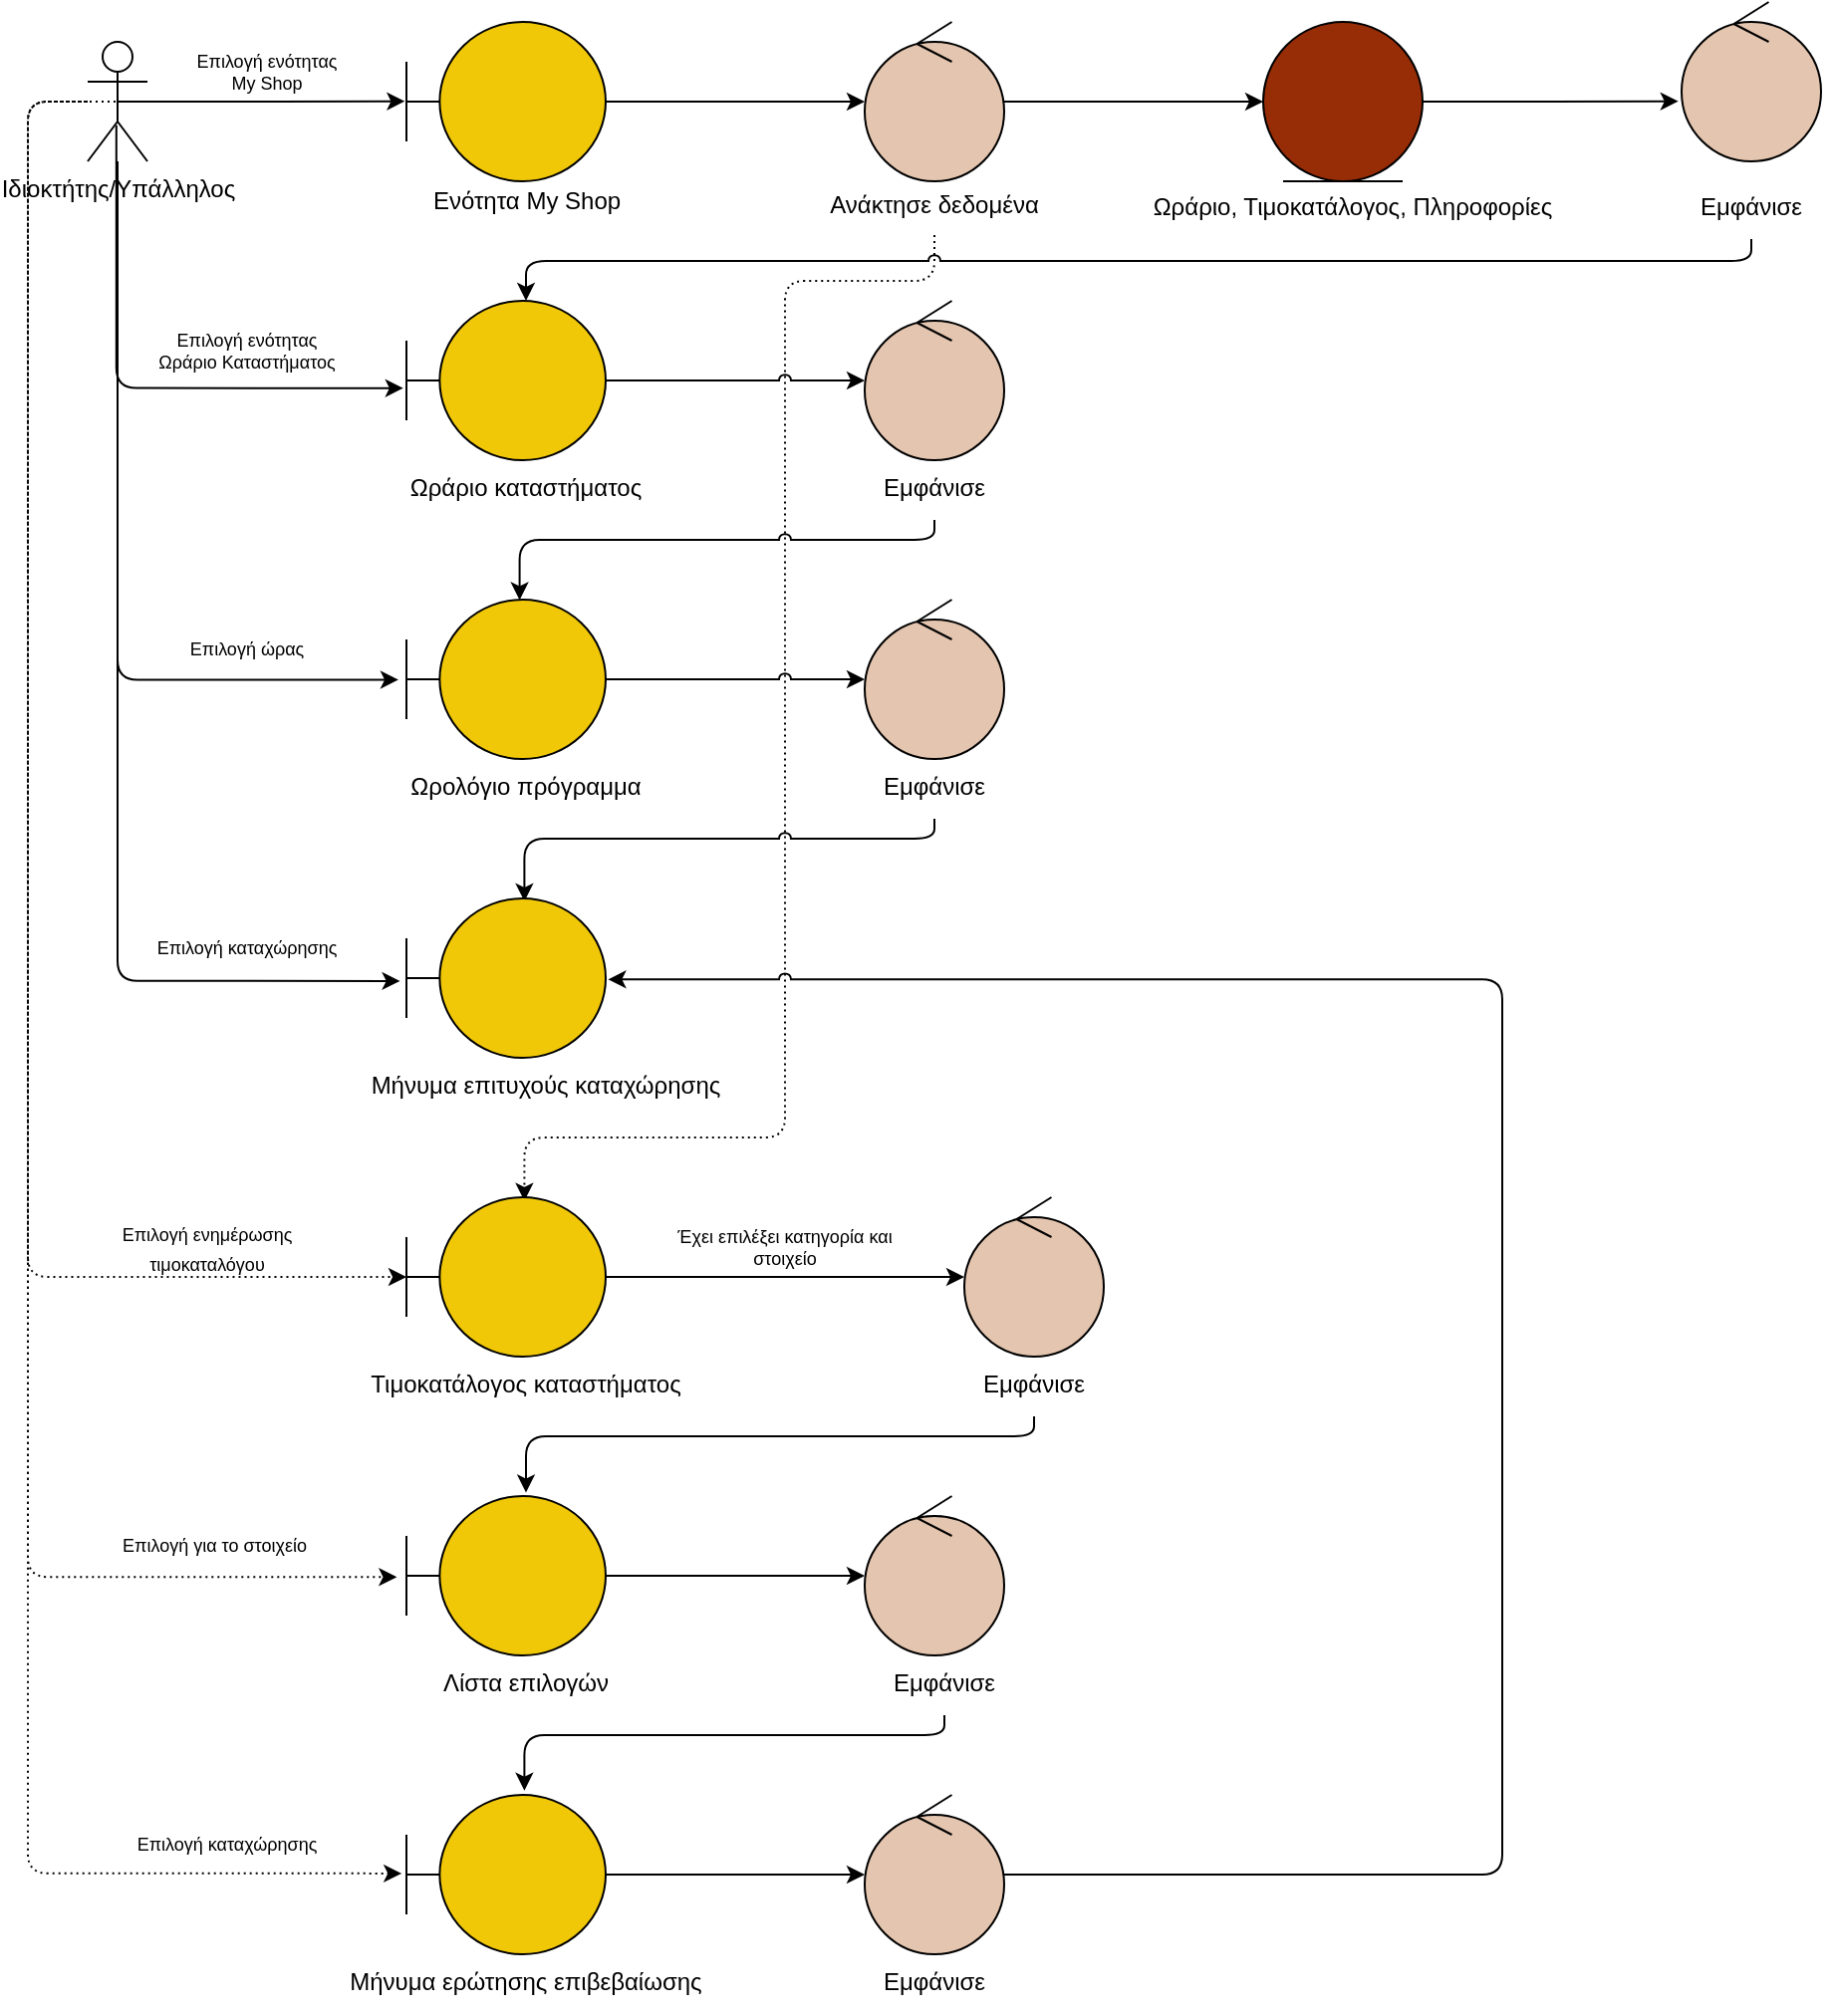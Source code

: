 <mxfile version="17.4.2" type="device"><diagram name="Page-1" id="e7e014a7-5840-1c2e-5031-d8a46d1fe8dd"><mxGraphModel dx="1543" dy="1131" grid="1" gridSize="10" guides="1" tooltips="1" connect="1" arrows="1" fold="1" page="1" pageScale="1" pageWidth="827" pageHeight="1169" background="none" math="0" shadow="0"><root><mxCell id="0"/><mxCell id="1" parent="0"/><mxCell id="8GbD_PVEAuca7hrj71ck-58" style="edgeStyle=orthogonalEdgeStyle;rounded=0;orthogonalLoop=1;jettySize=auto;html=1;" parent="1" source="8GbD_PVEAuca7hrj71ck-42" target="8GbD_PVEAuca7hrj71ck-48" edge="1"><mxGeometry relative="1" as="geometry"/></mxCell><mxCell id="8GbD_PVEAuca7hrj71ck-42" value="" style="shape=umlBoundary;whiteSpace=wrap;html=1;fontColor=#F0C808;fillColor=#F0C808;" parent="1" vertex="1"><mxGeometry x="210" y="30" width="100" height="80" as="geometry"/></mxCell><mxCell id="8GbD_PVEAuca7hrj71ck-57" style="edgeStyle=orthogonalEdgeStyle;rounded=0;orthogonalLoop=1;jettySize=auto;html=1;entryX=-0.008;entryY=0.498;entryDx=0;entryDy=0;entryPerimeter=0;exitX=0.5;exitY=0.5;exitDx=0;exitDy=0;exitPerimeter=0;" parent="1" source="8GbD_PVEAuca7hrj71ck-47" target="8GbD_PVEAuca7hrj71ck-42" edge="1"><mxGeometry relative="1" as="geometry"/></mxCell><mxCell id="8GbD_PVEAuca7hrj71ck-62" style="edgeStyle=orthogonalEdgeStyle;rounded=1;orthogonalLoop=1;jettySize=auto;html=1;entryX=-0.016;entryY=0.548;entryDx=0;entryDy=0;entryPerimeter=0;fontSize=9;exitX=0.48;exitY=0.697;exitDx=0;exitDy=0;exitPerimeter=0;" parent="1" source="8GbD_PVEAuca7hrj71ck-47" target="8GbD_PVEAuca7hrj71ck-51" edge="1"><mxGeometry relative="1" as="geometry"><Array as="points"><mxPoint x="64" y="214"/></Array></mxGeometry></mxCell><mxCell id="8GbD_PVEAuca7hrj71ck-65" style="edgeStyle=orthogonalEdgeStyle;rounded=1;orthogonalLoop=1;jettySize=auto;html=1;entryX=-0.04;entryY=0.503;entryDx=0;entryDy=0;entryPerimeter=0;fontSize=9;" parent="1" source="8GbD_PVEAuca7hrj71ck-47" target="8GbD_PVEAuca7hrj71ck-53" edge="1"><mxGeometry relative="1" as="geometry"><Array as="points"><mxPoint x="65" y="360"/></Array></mxGeometry></mxCell><mxCell id="8GbD_PVEAuca7hrj71ck-68" style="edgeStyle=orthogonalEdgeStyle;rounded=1;orthogonalLoop=1;jettySize=auto;html=1;entryX=-0.032;entryY=0.518;entryDx=0;entryDy=0;entryPerimeter=0;fontSize=9;" parent="1" source="8GbD_PVEAuca7hrj71ck-47" target="8GbD_PVEAuca7hrj71ck-55" edge="1"><mxGeometry relative="1" as="geometry"><Array as="points"><mxPoint x="65" y="511"/></Array></mxGeometry></mxCell><mxCell id="8GbD_PVEAuca7hrj71ck-82" style="edgeStyle=orthogonalEdgeStyle;rounded=1;orthogonalLoop=1;jettySize=auto;html=1;entryX=0;entryY=0.5;entryDx=0;entryDy=0;entryPerimeter=0;fontSize=12;strokeColor=#000000;dashed=1;dashPattern=1 2;" parent="1" target="8GbD_PVEAuca7hrj71ck-73" edge="1"><mxGeometry relative="1" as="geometry"><mxPoint x="70" y="70" as="sourcePoint"/><Array as="points"><mxPoint x="20" y="70"/><mxPoint x="20" y="660"/></Array></mxGeometry></mxCell><mxCell id="8GbD_PVEAuca7hrj71ck-83" style="edgeStyle=orthogonalEdgeStyle;rounded=1;orthogonalLoop=1;jettySize=auto;html=1;entryX=-0.048;entryY=0.508;entryDx=0;entryDy=0;entryPerimeter=0;fontSize=12;strokeColor=#000000;dashed=1;dashPattern=1 2;" parent="1" source="8GbD_PVEAuca7hrj71ck-47" target="8GbD_PVEAuca7hrj71ck-77" edge="1"><mxGeometry relative="1" as="geometry"><Array as="points"><mxPoint x="20" y="70"/><mxPoint x="20" y="811"/></Array></mxGeometry></mxCell><mxCell id="8GbD_PVEAuca7hrj71ck-84" style="edgeStyle=orthogonalEdgeStyle;rounded=1;orthogonalLoop=1;jettySize=auto;html=1;entryX=-0.024;entryY=0.493;entryDx=0;entryDy=0;entryPerimeter=0;fontSize=12;strokeColor=#000000;dashed=1;dashPattern=1 2;" parent="1" source="8GbD_PVEAuca7hrj71ck-47" target="8GbD_PVEAuca7hrj71ck-79" edge="1"><mxGeometry relative="1" as="geometry"><Array as="points"><mxPoint x="20" y="70"/><mxPoint x="20" y="959"/></Array></mxGeometry></mxCell><mxCell id="8GbD_PVEAuca7hrj71ck-47" value="Ιδιοκτήτης/Υπάλληλος" style="shape=umlActor;verticalLabelPosition=bottom;verticalAlign=top;html=1;" parent="1" vertex="1"><mxGeometry x="50" y="40" width="30" height="60" as="geometry"/></mxCell><mxCell id="8GbD_PVEAuca7hrj71ck-59" style="edgeStyle=orthogonalEdgeStyle;rounded=0;orthogonalLoop=1;jettySize=auto;html=1;entryX=0;entryY=0.5;entryDx=0;entryDy=0;" parent="1" source="8GbD_PVEAuca7hrj71ck-48" target="8GbD_PVEAuca7hrj71ck-49" edge="1"><mxGeometry relative="1" as="geometry"/></mxCell><mxCell id="8GbD_PVEAuca7hrj71ck-90" style="edgeStyle=orthogonalEdgeStyle;rounded=1;orthogonalLoop=1;jettySize=auto;html=1;entryX=0.592;entryY=0.023;entryDx=0;entryDy=0;entryPerimeter=0;fontSize=12;strokeColor=#000000;exitX=0.5;exitY=1;exitDx=0;exitDy=0;jumpStyle=arc;dashed=1;dashPattern=1 2;" parent="1" source="riNBuqYboHLx-oyn5WO0-3" target="8GbD_PVEAuca7hrj71ck-73" edge="1"><mxGeometry relative="1" as="geometry"><Array as="points"><mxPoint x="475" y="160"/><mxPoint x="400" y="160"/><mxPoint x="400" y="590"/><mxPoint x="269" y="590"/></Array></mxGeometry></mxCell><mxCell id="8GbD_PVEAuca7hrj71ck-48" value="" style="ellipse;shape=umlControl;whiteSpace=wrap;html=1;fillColor=#E4C5AF;" parent="1" vertex="1"><mxGeometry x="440" y="30" width="70" height="80" as="geometry"/></mxCell><mxCell id="8GbD_PVEAuca7hrj71ck-74" style="edgeStyle=orthogonalEdgeStyle;rounded=0;orthogonalLoop=1;jettySize=auto;html=1;entryX=-0.023;entryY=0.623;entryDx=0;entryDy=0;entryPerimeter=0;fontSize=9;" parent="1" source="8GbD_PVEAuca7hrj71ck-49" target="8GbD_PVEAuca7hrj71ck-50" edge="1"><mxGeometry relative="1" as="geometry"/></mxCell><mxCell id="8GbD_PVEAuca7hrj71ck-49" value="" style="ellipse;shape=umlEntity;whiteSpace=wrap;html=1;fillColor=#972D07;" parent="1" vertex="1"><mxGeometry x="640" y="30" width="80" height="80" as="geometry"/></mxCell><mxCell id="8GbD_PVEAuca7hrj71ck-75" style="edgeStyle=orthogonalEdgeStyle;rounded=1;orthogonalLoop=1;jettySize=auto;html=1;entryX=0.6;entryY=0;entryDx=0;entryDy=0;entryPerimeter=0;fontSize=9;jumpStyle=arc;exitX=0.5;exitY=1;exitDx=0;exitDy=0;" parent="1" source="riNBuqYboHLx-oyn5WO0-5" target="8GbD_PVEAuca7hrj71ck-51" edge="1"><mxGeometry relative="1" as="geometry"><Array as="points"><mxPoint x="885" y="150"/><mxPoint x="270" y="150"/></Array></mxGeometry></mxCell><mxCell id="8GbD_PVEAuca7hrj71ck-50" value="" style="ellipse;shape=umlControl;whiteSpace=wrap;html=1;fillColor=#E4C5AF;" parent="1" vertex="1"><mxGeometry x="850" y="20" width="70" height="80" as="geometry"/></mxCell><mxCell id="8GbD_PVEAuca7hrj71ck-63" style="edgeStyle=orthogonalEdgeStyle;rounded=0;orthogonalLoop=1;jettySize=auto;html=1;fontSize=9;jumpStyle=arc;" parent="1" source="8GbD_PVEAuca7hrj71ck-51" target="8GbD_PVEAuca7hrj71ck-52" edge="1"><mxGeometry relative="1" as="geometry"/></mxCell><mxCell id="8GbD_PVEAuca7hrj71ck-51" value="" style="shape=umlBoundary;whiteSpace=wrap;html=1;fillColor=#F0C808;" parent="1" vertex="1"><mxGeometry x="210" y="170" width="100" height="80" as="geometry"/></mxCell><mxCell id="8GbD_PVEAuca7hrj71ck-67" style="edgeStyle=orthogonalEdgeStyle;rounded=1;orthogonalLoop=1;jettySize=auto;html=1;entryX=0.568;entryY=0.003;entryDx=0;entryDy=0;entryPerimeter=0;fontSize=9;exitX=0.5;exitY=1;exitDx=0;exitDy=0;jumpStyle=arc;" parent="1" source="riNBuqYboHLx-oyn5WO0-7" target="8GbD_PVEAuca7hrj71ck-53" edge="1"><mxGeometry relative="1" as="geometry"><Array as="points"><mxPoint x="475" y="290"/><mxPoint x="267" y="290"/></Array></mxGeometry></mxCell><mxCell id="8GbD_PVEAuca7hrj71ck-52" value="" style="ellipse;shape=umlControl;whiteSpace=wrap;html=1;fillColor=#E4C5AF;" parent="1" vertex="1"><mxGeometry x="440" y="170" width="70" height="80" as="geometry"/></mxCell><mxCell id="8GbD_PVEAuca7hrj71ck-66" style="edgeStyle=orthogonalEdgeStyle;rounded=0;orthogonalLoop=1;jettySize=auto;html=1;fontSize=9;jumpStyle=arc;" parent="1" source="8GbD_PVEAuca7hrj71ck-53" target="8GbD_PVEAuca7hrj71ck-54" edge="1"><mxGeometry relative="1" as="geometry"/></mxCell><mxCell id="8GbD_PVEAuca7hrj71ck-53" value="" style="shape=umlBoundary;whiteSpace=wrap;html=1;fillColor=#F0C808;" parent="1" vertex="1"><mxGeometry x="210" y="320" width="100" height="80" as="geometry"/></mxCell><mxCell id="8GbD_PVEAuca7hrj71ck-69" style="edgeStyle=orthogonalEdgeStyle;rounded=1;orthogonalLoop=1;jettySize=auto;html=1;fontSize=9;entryX=0.592;entryY=0.018;entryDx=0;entryDy=0;entryPerimeter=0;exitX=0.5;exitY=1;exitDx=0;exitDy=0;jumpStyle=arc;" parent="1" source="riNBuqYboHLx-oyn5WO0-10" target="8GbD_PVEAuca7hrj71ck-55" edge="1"><mxGeometry relative="1" as="geometry"><mxPoint x="270" y="460" as="targetPoint"/><Array as="points"><mxPoint x="475" y="440"/><mxPoint x="269" y="440"/></Array></mxGeometry></mxCell><mxCell id="8GbD_PVEAuca7hrj71ck-54" value="" style="ellipse;shape=umlControl;whiteSpace=wrap;html=1;fillColor=#E4C5AF;" parent="1" vertex="1"><mxGeometry x="440" y="320" width="70" height="80" as="geometry"/></mxCell><mxCell id="8GbD_PVEAuca7hrj71ck-55" value="" style="shape=umlBoundary;whiteSpace=wrap;html=1;fillColor=#F0C808;" parent="1" vertex="1"><mxGeometry x="210" y="470" width="100" height="80" as="geometry"/></mxCell><mxCell id="8GbD_PVEAuca7hrj71ck-61" value="Επιλογή ενότητας&lt;br&gt;My Shop" style="text;html=1;strokeColor=none;fillColor=none;align=center;verticalAlign=middle;whiteSpace=wrap;rounded=0;fontSize=9;" parent="1" vertex="1"><mxGeometry x="100" y="40" width="80" height="30" as="geometry"/></mxCell><mxCell id="8GbD_PVEAuca7hrj71ck-70" value="Επιλογή ενότητας&lt;br&gt;Ωράριο Καταστήματος" style="text;html=1;strokeColor=none;fillColor=none;align=center;verticalAlign=middle;whiteSpace=wrap;rounded=0;fontSize=9;" parent="1" vertex="1"><mxGeometry x="80" y="180" width="100" height="30" as="geometry"/></mxCell><mxCell id="8GbD_PVEAuca7hrj71ck-71" value="Επιλογή ώρας" style="text;html=1;strokeColor=none;fillColor=none;align=center;verticalAlign=middle;whiteSpace=wrap;rounded=0;fontSize=9;" parent="1" vertex="1"><mxGeometry x="100" y="330" width="60" height="30" as="geometry"/></mxCell><mxCell id="8GbD_PVEAuca7hrj71ck-72" value="Επιλογή καταχώρησης" style="text;html=1;strokeColor=none;fillColor=none;align=center;verticalAlign=middle;whiteSpace=wrap;rounded=0;fontSize=9;" parent="1" vertex="1"><mxGeometry x="80" y="480" width="100" height="30" as="geometry"/></mxCell><mxCell id="8GbD_PVEAuca7hrj71ck-86" style="edgeStyle=orthogonalEdgeStyle;rounded=1;orthogonalLoop=1;jettySize=auto;html=1;fontSize=12;strokeColor=#000000;" parent="1" source="8GbD_PVEAuca7hrj71ck-73" target="8GbD_PVEAuca7hrj71ck-76" edge="1"><mxGeometry relative="1" as="geometry"/></mxCell><mxCell id="8GbD_PVEAuca7hrj71ck-73" value="" style="shape=umlBoundary;whiteSpace=wrap;html=1;fontSize=9;fillColor=#F0C808;strokeColor=#000000;" parent="1" vertex="1"><mxGeometry x="210" y="620" width="100" height="80" as="geometry"/></mxCell><mxCell id="8GbD_PVEAuca7hrj71ck-95" style="edgeStyle=orthogonalEdgeStyle;rounded=1;orthogonalLoop=1;jettySize=auto;html=1;entryX=0.6;entryY=-0.022;entryDx=0;entryDy=0;entryPerimeter=0;fontSize=9;strokeColor=#000000;exitX=0.5;exitY=1;exitDx=0;exitDy=0;" parent="1" source="riNBuqYboHLx-oyn5WO0-13" target="8GbD_PVEAuca7hrj71ck-77" edge="1"><mxGeometry relative="1" as="geometry"><Array as="points"><mxPoint x="525" y="740"/><mxPoint x="270" y="740"/></Array></mxGeometry></mxCell><mxCell id="8GbD_PVEAuca7hrj71ck-76" value="" style="ellipse;shape=umlControl;whiteSpace=wrap;html=1;fontSize=12;fillColor=#E4C5AF;strokeColor=#000000;" parent="1" vertex="1"><mxGeometry x="490" y="620" width="70" height="80" as="geometry"/></mxCell><mxCell id="8GbD_PVEAuca7hrj71ck-87" style="edgeStyle=orthogonalEdgeStyle;rounded=1;orthogonalLoop=1;jettySize=auto;html=1;fontSize=12;strokeColor=#000000;" parent="1" source="8GbD_PVEAuca7hrj71ck-77" target="8GbD_PVEAuca7hrj71ck-78" edge="1"><mxGeometry relative="1" as="geometry"/></mxCell><mxCell id="8GbD_PVEAuca7hrj71ck-77" value="" style="shape=umlBoundary;whiteSpace=wrap;html=1;fontSize=12;fillColor=#F0C808;strokeColor=#000000;" parent="1" vertex="1"><mxGeometry x="210" y="770" width="100" height="80" as="geometry"/></mxCell><mxCell id="8GbD_PVEAuca7hrj71ck-92" style="edgeStyle=orthogonalEdgeStyle;rounded=1;orthogonalLoop=1;jettySize=auto;html=1;entryX=0.592;entryY=-0.027;entryDx=0;entryDy=0;entryPerimeter=0;fontSize=12;strokeColor=#000000;exitX=0.5;exitY=1;exitDx=0;exitDy=0;" parent="1" source="riNBuqYboHLx-oyn5WO0-15" target="8GbD_PVEAuca7hrj71ck-79" edge="1"><mxGeometry relative="1" as="geometry"><Array as="points"><mxPoint x="480" y="890"/><mxPoint x="269" y="890"/></Array></mxGeometry></mxCell><mxCell id="8GbD_PVEAuca7hrj71ck-78" value="" style="ellipse;shape=umlControl;whiteSpace=wrap;html=1;fontSize=12;fillColor=#E4C5AF;strokeColor=#000000;" parent="1" vertex="1"><mxGeometry x="440" y="770" width="70" height="80" as="geometry"/></mxCell><mxCell id="8GbD_PVEAuca7hrj71ck-88" style="edgeStyle=orthogonalEdgeStyle;rounded=1;orthogonalLoop=1;jettySize=auto;html=1;fontSize=12;strokeColor=#000000;" parent="1" source="8GbD_PVEAuca7hrj71ck-79" target="8GbD_PVEAuca7hrj71ck-80" edge="1"><mxGeometry relative="1" as="geometry"/></mxCell><mxCell id="8GbD_PVEAuca7hrj71ck-79" value="" style="shape=umlBoundary;whiteSpace=wrap;html=1;fontSize=12;fillColor=#F0C808;strokeColor=#000000;" parent="1" vertex="1"><mxGeometry x="210" y="920" width="100" height="80" as="geometry"/></mxCell><mxCell id="8GbD_PVEAuca7hrj71ck-89" style="edgeStyle=orthogonalEdgeStyle;rounded=1;orthogonalLoop=1;jettySize=auto;html=1;entryX=1.012;entryY=0.508;entryDx=0;entryDy=0;entryPerimeter=0;fontSize=12;strokeColor=#000000;jumpStyle=arc;" parent="1" source="8GbD_PVEAuca7hrj71ck-80" target="8GbD_PVEAuca7hrj71ck-55" edge="1"><mxGeometry relative="1" as="geometry"><mxPoint x="639.6" y="960.24" as="targetPoint"/><Array as="points"><mxPoint x="760" y="960"/><mxPoint x="760" y="511"/></Array></mxGeometry></mxCell><mxCell id="8GbD_PVEAuca7hrj71ck-80" value="" style="ellipse;shape=umlControl;whiteSpace=wrap;html=1;fontSize=12;fillColor=#E4C5AF;strokeColor=#000000;" parent="1" vertex="1"><mxGeometry x="440" y="920" width="70" height="80" as="geometry"/></mxCell><mxCell id="8GbD_PVEAuca7hrj71ck-94" value="&lt;font style=&quot;font-size: 9px&quot;&gt;Επιλογή ενημέρωσης&lt;br&gt;τιμοκαταλόγου&lt;br&gt;&lt;/font&gt;" style="text;html=1;strokeColor=none;fillColor=none;align=center;verticalAlign=middle;whiteSpace=wrap;rounded=0;fontSize=12;" parent="1" vertex="1"><mxGeometry x="60" y="630" width="100" height="30" as="geometry"/></mxCell><mxCell id="8GbD_PVEAuca7hrj71ck-96" value="Έχει επιλέξει κατηγορία και στοιχείο" style="text;html=1;strokeColor=none;fillColor=none;align=center;verticalAlign=middle;whiteSpace=wrap;rounded=0;fontSize=9;" parent="1" vertex="1"><mxGeometry x="330" y="630" width="140" height="30" as="geometry"/></mxCell><mxCell id="8GbD_PVEAuca7hrj71ck-97" value="Επιλογή για το στοιχείο&amp;nbsp;" style="text;html=1;strokeColor=none;fillColor=none;align=center;verticalAlign=middle;whiteSpace=wrap;rounded=0;fontSize=9;" parent="1" vertex="1"><mxGeometry x="60" y="780" width="110" height="30" as="geometry"/></mxCell><mxCell id="8GbD_PVEAuca7hrj71ck-98" value="Επιλογή καταχώρησης" style="text;html=1;strokeColor=none;fillColor=none;align=center;verticalAlign=middle;whiteSpace=wrap;rounded=0;fontSize=9;" parent="1" vertex="1"><mxGeometry x="70" y="930" width="100" height="30" as="geometry"/></mxCell><mxCell id="riNBuqYboHLx-oyn5WO0-2" value="&lt;span&gt;Ενότητα&amp;nbsp;&lt;/span&gt;&lt;span&gt;My Shop&lt;/span&gt;" style="text;html=1;align=center;verticalAlign=middle;resizable=0;points=[];autosize=1;strokeColor=none;fillColor=none;" vertex="1" parent="1"><mxGeometry x="210" y="110" width="120" height="20" as="geometry"/></mxCell><mxCell id="riNBuqYboHLx-oyn5WO0-3" value="&lt;meta charset=&quot;utf-8&quot;&gt;&lt;span style=&quot;color: rgb(0, 0, 0); font-family: helvetica; font-size: 12px; font-style: normal; font-weight: 400; letter-spacing: normal; text-indent: 0px; text-transform: none; word-spacing: 0px; display: inline; float: none;&quot;&gt;Ανάκτησε δεδομένα&lt;/span&gt;" style="text;whiteSpace=wrap;html=1;align=center;verticalAlign=middle;labelBackgroundColor=none;" vertex="1" parent="1"><mxGeometry x="405" y="107" width="140" height="30" as="geometry"/></mxCell><mxCell id="riNBuqYboHLx-oyn5WO0-4" value="&lt;meta charset=&quot;utf-8&quot;&gt;&lt;span style=&quot;color: rgb(0, 0, 0); font-family: helvetica; font-size: 12px; font-style: normal; font-weight: 400; letter-spacing: normal; text-indent: 0px; text-transform: none; word-spacing: 0px; display: inline; float: none;&quot;&gt;Ωράριο, Τιμοκατάλογος, Πληροφορίες&lt;/span&gt;" style="text;whiteSpace=wrap;html=1;fillColor=none;labelBackgroundColor=none;align=center;" vertex="1" parent="1"><mxGeometry x="560" y="109" width="250" height="30" as="geometry"/></mxCell><mxCell id="riNBuqYboHLx-oyn5WO0-5" value="&lt;meta charset=&quot;utf-8&quot;&gt;&lt;span style=&quot;color: rgb(0, 0, 0); font-family: helvetica; font-size: 12px; font-style: normal; font-weight: 400; letter-spacing: normal; text-indent: 0px; text-transform: none; word-spacing: 0px; display: inline; float: none;&quot;&gt;Εμφάνισε&lt;/span&gt;" style="text;whiteSpace=wrap;html=1;align=center;labelBackgroundColor=none;" vertex="1" parent="1"><mxGeometry x="845" y="109" width="80" height="30" as="geometry"/></mxCell><mxCell id="riNBuqYboHLx-oyn5WO0-6" value="&lt;meta charset=&quot;utf-8&quot;&gt;&lt;span style=&quot;color: rgb(0, 0, 0); font-family: helvetica; font-size: 12px; font-style: normal; font-weight: 400; letter-spacing: normal; text-indent: 0px; text-transform: none; word-spacing: 0px; display: inline; float: none;&quot;&gt;Ωράριο καταστήματος&lt;/span&gt;" style="text;whiteSpace=wrap;html=1;fontColor=#F0C808;align=center;labelBackgroundColor=none;" vertex="1" parent="1"><mxGeometry x="195" y="250" width="150" height="30" as="geometry"/></mxCell><mxCell id="riNBuqYboHLx-oyn5WO0-7" value="&lt;meta charset=&quot;utf-8&quot;&gt;&lt;span style=&quot;color: rgb(0, 0, 0); font-family: helvetica; font-size: 12px; font-style: normal; font-weight: 400; letter-spacing: normal; text-indent: 0px; text-transform: none; word-spacing: 0px; display: inline; float: none;&quot;&gt;Εμφάνισε&lt;/span&gt;" style="text;whiteSpace=wrap;html=1;fontColor=#F0C808;align=center;labelBackgroundColor=none;" vertex="1" parent="1"><mxGeometry x="435" y="250" width="80" height="30" as="geometry"/></mxCell><mxCell id="riNBuqYboHLx-oyn5WO0-9" value="&lt;meta charset=&quot;utf-8&quot;&gt;&lt;span style=&quot;color: rgb(0, 0, 0); font-family: helvetica; font-size: 12px; font-style: normal; font-weight: 400; letter-spacing: normal; text-indent: 0px; text-transform: none; word-spacing: 0px; display: inline; float: none;&quot;&gt;Ωρολόγιο πρόγραμμα&lt;/span&gt;" style="text;whiteSpace=wrap;html=1;fontColor=#F0C808;labelBackgroundColor=none;align=center;" vertex="1" parent="1"><mxGeometry x="195" y="400" width="150" height="30" as="geometry"/></mxCell><mxCell id="riNBuqYboHLx-oyn5WO0-10" value="&lt;meta charset=&quot;utf-8&quot;&gt;&lt;span style=&quot;color: rgb(0, 0, 0); font-family: helvetica; font-size: 12px; font-style: normal; font-weight: 400; letter-spacing: normal; text-indent: 0px; text-transform: none; word-spacing: 0px; display: inline; float: none;&quot;&gt;Εμφάνισε&lt;/span&gt;" style="text;whiteSpace=wrap;html=1;fontColor=#F0C808;align=center;labelBackgroundColor=none;" vertex="1" parent="1"><mxGeometry x="435" y="400" width="80" height="30" as="geometry"/></mxCell><mxCell id="riNBuqYboHLx-oyn5WO0-11" value="&lt;meta charset=&quot;utf-8&quot;&gt;&lt;span style=&quot;color: rgb(0, 0, 0); font-family: helvetica; font-size: 12px; font-style: normal; font-weight: 400; letter-spacing: normal; text-indent: 0px; text-transform: none; word-spacing: 0px; display: inline; float: none;&quot;&gt;Μήνυμα επιτυχούς καταχώρησης&lt;/span&gt;" style="text;whiteSpace=wrap;html=1;fontColor=#F0C808;align=center;labelBackgroundColor=none;" vertex="1" parent="1"><mxGeometry x="170" y="550" width="220" height="30" as="geometry"/></mxCell><mxCell id="riNBuqYboHLx-oyn5WO0-12" value="&lt;meta charset=&quot;utf-8&quot;&gt;&lt;span style=&quot;color: rgb(0, 0, 0); font-family: helvetica; font-size: 12px; font-style: normal; font-weight: 400; letter-spacing: normal; text-indent: 0px; text-transform: none; word-spacing: 0px; display: inline; float: none;&quot;&gt;Τιμοκατάλογος καταστήματος&lt;/span&gt;" style="text;whiteSpace=wrap;html=1;fontColor=#F0C808;align=center;labelBackgroundColor=none;" vertex="1" parent="1"><mxGeometry x="170" y="700" width="200" height="30" as="geometry"/></mxCell><mxCell id="riNBuqYboHLx-oyn5WO0-13" value="&lt;meta charset=&quot;utf-8&quot;&gt;&lt;span style=&quot;color: rgb(0, 0, 0); font-family: helvetica; font-size: 12px; font-style: normal; font-weight: 400; letter-spacing: normal; text-indent: 0px; text-transform: none; word-spacing: 0px; display: inline; float: none;&quot;&gt;Εμφάνισε&lt;/span&gt;" style="text;whiteSpace=wrap;html=1;fontColor=#F0C808;align=center;labelBackgroundColor=none;" vertex="1" parent="1"><mxGeometry x="485" y="700" width="80" height="30" as="geometry"/></mxCell><mxCell id="riNBuqYboHLx-oyn5WO0-14" value="&lt;meta charset=&quot;utf-8&quot;&gt;&lt;span style=&quot;color: rgb(0, 0, 0); font-family: helvetica; font-size: 12px; font-style: normal; font-weight: 400; letter-spacing: normal; text-indent: 0px; text-transform: none; word-spacing: 0px; display: inline; float: none;&quot;&gt;Λίστα επιλογών&lt;/span&gt;" style="text;whiteSpace=wrap;html=1;fontColor=#F0C808;align=center;labelBackgroundColor=none;" vertex="1" parent="1"><mxGeometry x="215" y="850" width="110" height="30" as="geometry"/></mxCell><mxCell id="riNBuqYboHLx-oyn5WO0-15" value="&lt;meta charset=&quot;utf-8&quot;&gt;&lt;span style=&quot;color: rgb(0, 0, 0); font-family: helvetica; font-size: 12px; font-style: normal; font-weight: 400; letter-spacing: normal; text-indent: 0px; text-transform: none; word-spacing: 0px; display: inline; float: none;&quot;&gt;Εμφάνισε&lt;/span&gt;" style="text;whiteSpace=wrap;html=1;fontColor=#F0C808;align=center;labelBackgroundColor=none;" vertex="1" parent="1"><mxGeometry x="440" y="850" width="80" height="30" as="geometry"/></mxCell><mxCell id="riNBuqYboHLx-oyn5WO0-16" value="&lt;meta charset=&quot;utf-8&quot;&gt;&lt;span style=&quot;color: rgb(0, 0, 0); font-family: helvetica; font-size: 12px; font-style: normal; font-weight: 400; letter-spacing: normal; text-indent: 0px; text-transform: none; word-spacing: 0px; display: inline; float: none;&quot;&gt;Μήνυμα ερώτησης επιβεβαίωσης&lt;/span&gt;" style="text;whiteSpace=wrap;html=1;fontColor=#F0C808;align=center;labelBackgroundColor=none;" vertex="1" parent="1"><mxGeometry x="160" y="1000" width="220" height="30" as="geometry"/></mxCell><mxCell id="riNBuqYboHLx-oyn5WO0-17" value="&lt;meta charset=&quot;utf-8&quot;&gt;&lt;span style=&quot;color: rgb(0, 0, 0); font-family: helvetica; font-size: 12px; font-style: normal; font-weight: 400; letter-spacing: normal; text-indent: 0px; text-transform: none; word-spacing: 0px; display: inline; float: none;&quot;&gt;Εμφάνισε&lt;/span&gt;" style="text;whiteSpace=wrap;html=1;fontColor=#F0C808;labelBackgroundColor=none;align=center;" vertex="1" parent="1"><mxGeometry x="435" y="1000" width="80" height="30" as="geometry"/></mxCell></root></mxGraphModel></diagram></mxfile>